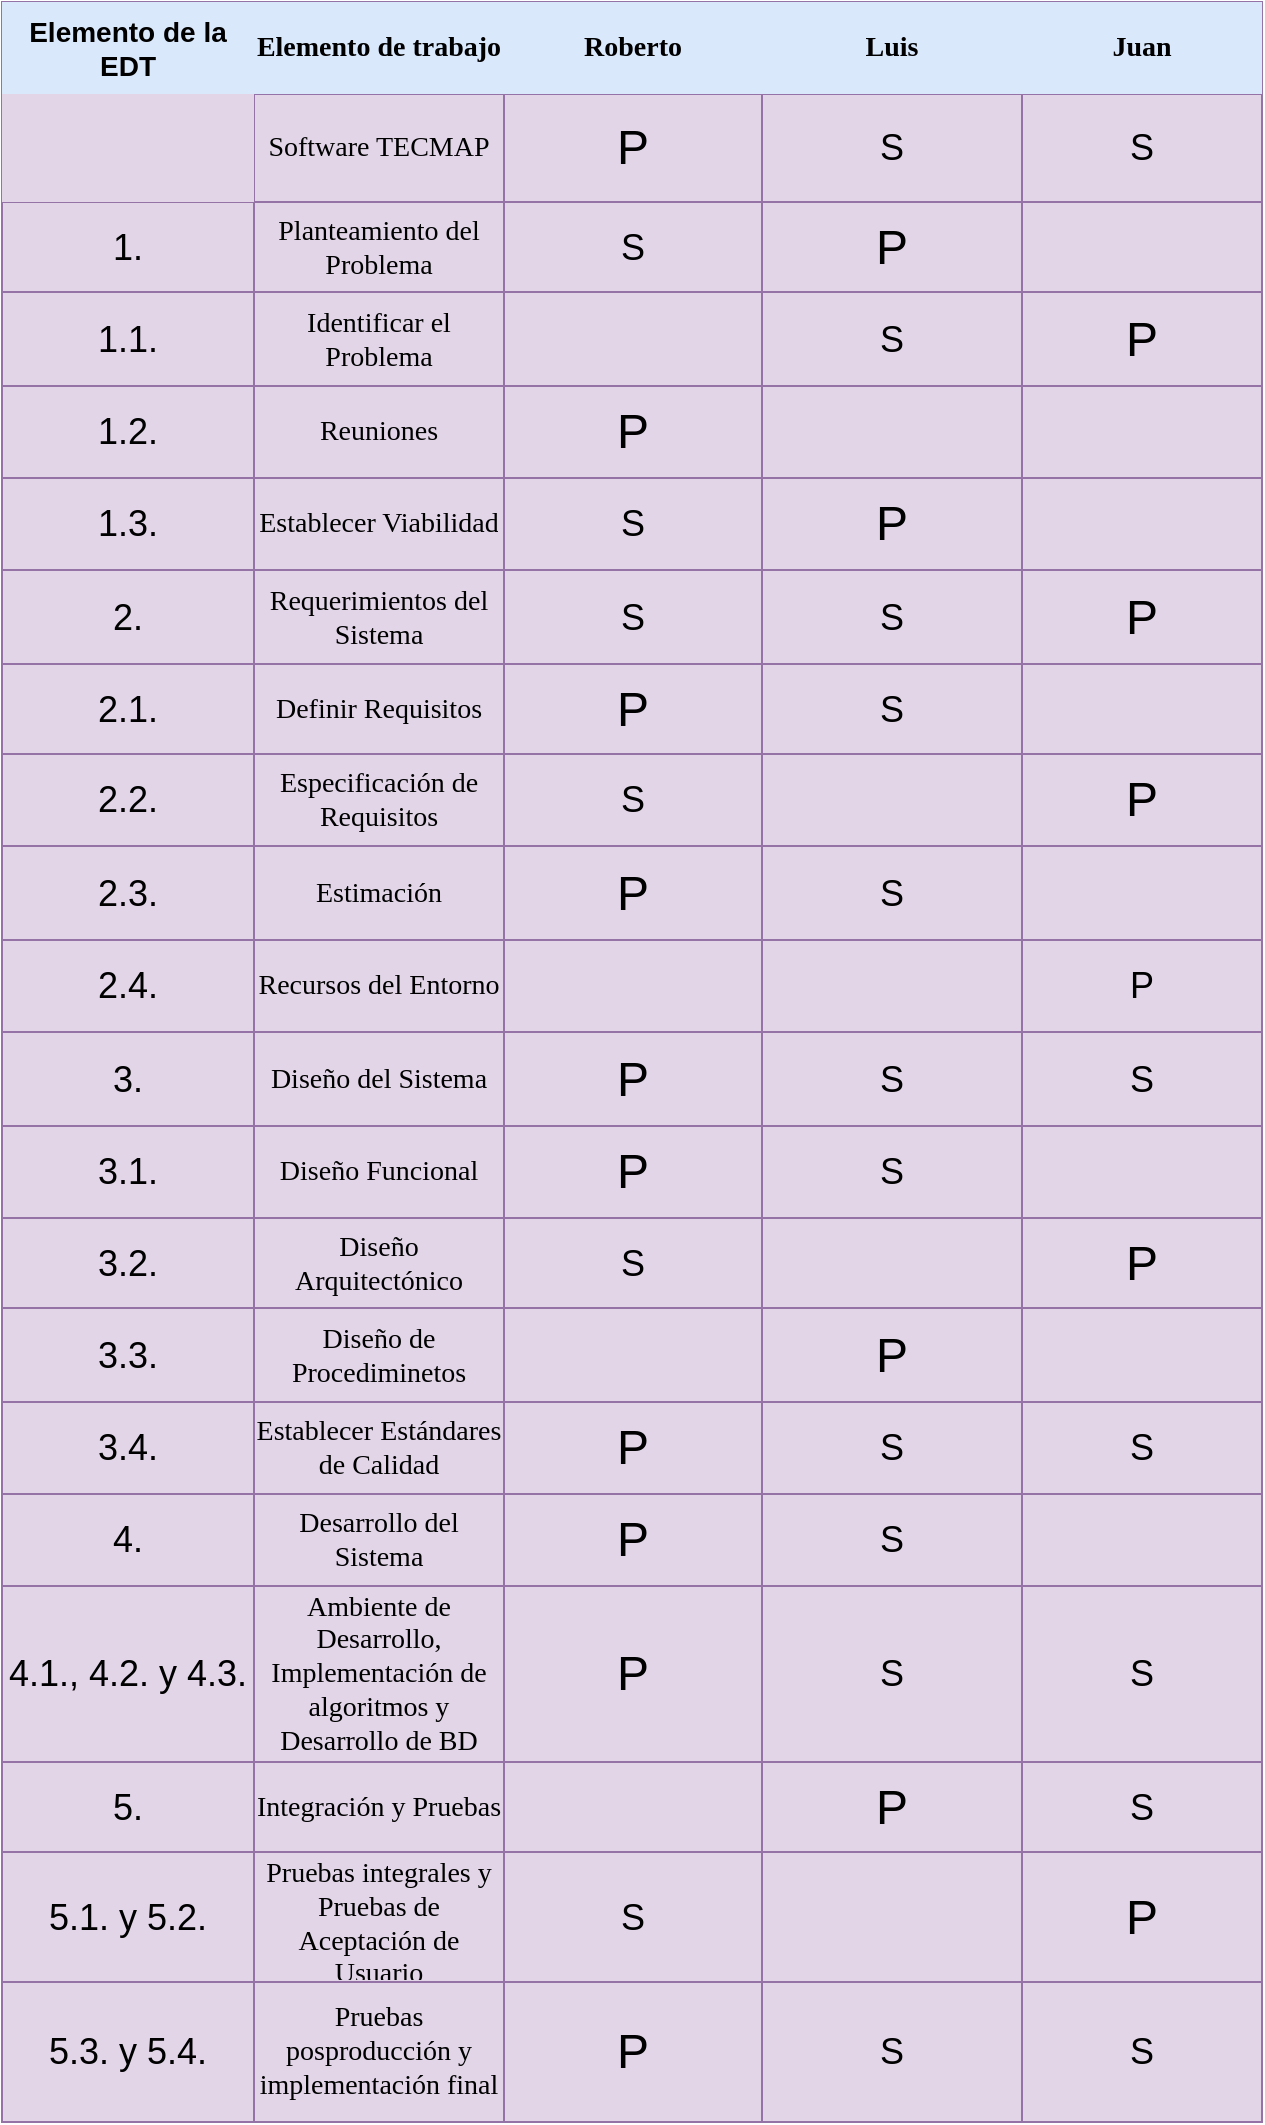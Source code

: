 <mxfile version="13.7.9" type="github"><diagram id="FPf_vrOkuZY8zWy6jaQQ" name="Page-1"><mxGraphModel dx="868" dy="1651" grid="1" gridSize="10" guides="1" tooltips="1" connect="1" arrows="1" fold="1" page="1" pageScale="1" pageWidth="827" pageHeight="1169" math="0" shadow="0"><root><mxCell id="0"/><mxCell id="1" parent="0"/><mxCell id="feISIzwk-f-0iVBDeOw_-237" value="" style="shape=table;html=1;whiteSpace=wrap;startSize=0;container=1;collapsible=0;childLayout=tableLayout;fillColor=#e1d5e7;strokeColor=#9673a6;" parent="1" vertex="1"><mxGeometry x="90" y="-320" width="630" height="1060" as="geometry"/></mxCell><mxCell id="feISIzwk-f-0iVBDeOw_-238" value="" style="shape=partialRectangle;html=1;whiteSpace=wrap;collapsible=0;dropTarget=0;pointerEvents=0;fillColor=none;top=0;left=0;bottom=0;right=0;points=[[0,0.5],[1,0.5]];portConstraint=eastwest;" parent="feISIzwk-f-0iVBDeOw_-237" vertex="1"><mxGeometry width="630" height="46" as="geometry"/></mxCell><mxCell id="feISIzwk-f-0iVBDeOw_-239" value="&lt;b&gt;&lt;font style=&quot;font-size: 14px&quot;&gt;Elemento de la EDT&lt;/font&gt;&lt;/b&gt;" style="shape=partialRectangle;html=1;whiteSpace=wrap;connectable=0;overflow=hidden;fillColor=#dae8fc;top=0;left=0;bottom=0;right=0;strokeColor=#6c8ebf;" parent="feISIzwk-f-0iVBDeOw_-238" vertex="1"><mxGeometry width="126" height="46" as="geometry"/></mxCell><mxCell id="feISIzwk-f-0iVBDeOw_-240" value="&lt;font face=&quot;Times New Roman&quot; style=&quot;font-size: 14px&quot;&gt;&lt;b&gt;Elemento de trabajo&lt;/b&gt;&lt;/font&gt;" style="shape=partialRectangle;html=1;whiteSpace=wrap;connectable=0;overflow=hidden;fillColor=#dae8fc;top=0;left=0;bottom=0;right=0;strokeColor=#6c8ebf;" parent="feISIzwk-f-0iVBDeOw_-238" vertex="1"><mxGeometry x="126" width="125" height="46" as="geometry"/></mxCell><mxCell id="feISIzwk-f-0iVBDeOw_-241" value="&lt;font face=&quot;Times New Roman&quot; style=&quot;font-size: 14px&quot;&gt;&lt;b&gt;Roberto&lt;/b&gt;&lt;/font&gt;" style="shape=partialRectangle;html=1;whiteSpace=wrap;connectable=0;overflow=hidden;fillColor=#dae8fc;top=0;left=0;bottom=0;right=0;strokeColor=#6c8ebf;" parent="feISIzwk-f-0iVBDeOw_-238" vertex="1"><mxGeometry x="251" width="129" height="46" as="geometry"/></mxCell><mxCell id="feISIzwk-f-0iVBDeOw_-242" value="&lt;font style=&quot;font-size: 14px&quot; face=&quot;Times New Roman&quot;&gt;&lt;b&gt;Luis&lt;/b&gt;&lt;/font&gt;" style="shape=partialRectangle;html=1;whiteSpace=wrap;connectable=0;overflow=hidden;fillColor=#dae8fc;top=0;left=0;bottom=0;right=0;strokeColor=#6c8ebf;" parent="feISIzwk-f-0iVBDeOw_-238" vertex="1"><mxGeometry x="380" width="130" height="46" as="geometry"/></mxCell><mxCell id="feISIzwk-f-0iVBDeOw_-243" value="&lt;font face=&quot;Times New Roman&quot; style=&quot;font-size: 14px&quot;&gt;&lt;b&gt;Juan&lt;/b&gt;&lt;/font&gt;" style="shape=partialRectangle;html=1;whiteSpace=wrap;connectable=0;overflow=hidden;fillColor=#dae8fc;top=0;left=0;bottom=0;right=0;strokeColor=#6c8ebf;" parent="feISIzwk-f-0iVBDeOw_-238" vertex="1"><mxGeometry x="510" width="120" height="46" as="geometry"/></mxCell><mxCell id="feISIzwk-f-0iVBDeOw_-244" value="" style="shape=partialRectangle;html=1;whiteSpace=wrap;collapsible=0;dropTarget=0;pointerEvents=0;fillColor=none;top=0;left=0;bottom=0;right=0;points=[[0,0.5],[1,0.5]];portConstraint=eastwest;" parent="feISIzwk-f-0iVBDeOw_-237" vertex="1"><mxGeometry y="46" width="630" height="54" as="geometry"/></mxCell><mxCell id="feISIzwk-f-0iVBDeOw_-245" value="" style="shape=partialRectangle;html=1;whiteSpace=wrap;connectable=0;overflow=hidden;top=0;left=0;bottom=0;right=0;fillColor=#e1d5e7;strokeColor=#9673a6;" parent="feISIzwk-f-0iVBDeOw_-244" vertex="1"><mxGeometry width="126" height="54" as="geometry"/></mxCell><mxCell id="feISIzwk-f-0iVBDeOw_-246" value="&lt;font style=&quot;font-size: 14px&quot; face=&quot;Times New Roman&quot;&gt;Software TECMAP&lt;/font&gt;" style="shape=partialRectangle;html=1;whiteSpace=wrap;connectable=0;overflow=hidden;fillColor=none;top=0;left=0;bottom=0;right=0;" parent="feISIzwk-f-0iVBDeOw_-244" vertex="1"><mxGeometry x="126" width="125" height="54" as="geometry"/></mxCell><mxCell id="feISIzwk-f-0iVBDeOw_-247" value="&lt;font style=&quot;font-size: 24px&quot;&gt;P&lt;/font&gt;" style="shape=partialRectangle;html=1;whiteSpace=wrap;connectable=0;overflow=hidden;fillColor=none;top=0;left=0;bottom=0;right=0;" parent="feISIzwk-f-0iVBDeOw_-244" vertex="1"><mxGeometry x="251" width="129" height="54" as="geometry"/></mxCell><mxCell id="feISIzwk-f-0iVBDeOw_-248" value="&lt;font style=&quot;font-size: 18px&quot;&gt;S&lt;/font&gt;" style="shape=partialRectangle;html=1;whiteSpace=wrap;connectable=0;overflow=hidden;fillColor=none;top=0;left=0;bottom=0;right=0;" parent="feISIzwk-f-0iVBDeOw_-244" vertex="1"><mxGeometry x="380" width="130" height="54" as="geometry"/></mxCell><mxCell id="feISIzwk-f-0iVBDeOw_-249" value="&lt;font style=&quot;font-size: 18px&quot;&gt;S&lt;/font&gt;" style="shape=partialRectangle;html=1;whiteSpace=wrap;connectable=0;overflow=hidden;fillColor=none;top=0;left=0;bottom=0;right=0;" parent="feISIzwk-f-0iVBDeOw_-244" vertex="1"><mxGeometry x="510" width="120" height="54" as="geometry"/></mxCell><mxCell id="feISIzwk-f-0iVBDeOw_-250" value="" style="shape=partialRectangle;html=1;whiteSpace=wrap;collapsible=0;dropTarget=0;pointerEvents=0;fillColor=none;top=0;left=0;bottom=0;right=0;points=[[0,0.5],[1,0.5]];portConstraint=eastwest;" parent="feISIzwk-f-0iVBDeOw_-237" vertex="1"><mxGeometry y="100" width="630" height="45" as="geometry"/></mxCell><mxCell id="feISIzwk-f-0iVBDeOw_-251" value="&lt;font style=&quot;font-size: 18px&quot;&gt;1.&lt;/font&gt;" style="shape=partialRectangle;html=1;whiteSpace=wrap;connectable=0;overflow=hidden;fillColor=none;top=0;left=0;bottom=0;right=0;" parent="feISIzwk-f-0iVBDeOw_-250" vertex="1"><mxGeometry width="126" height="45" as="geometry"/></mxCell><mxCell id="feISIzwk-f-0iVBDeOw_-252" value="&lt;font face=&quot;Times New Roman&quot; style=&quot;font-size: 14px&quot;&gt;Planteamiento del Problema&lt;/font&gt;" style="shape=partialRectangle;html=1;whiteSpace=wrap;connectable=0;overflow=hidden;fillColor=none;top=0;left=0;bottom=0;right=0;" parent="feISIzwk-f-0iVBDeOw_-250" vertex="1"><mxGeometry x="126" width="125" height="45" as="geometry"/></mxCell><mxCell id="feISIzwk-f-0iVBDeOw_-253" value="&lt;font style=&quot;font-size: 18px&quot;&gt;S&lt;/font&gt;" style="shape=partialRectangle;html=1;whiteSpace=wrap;connectable=0;overflow=hidden;fillColor=none;top=0;left=0;bottom=0;right=0;" parent="feISIzwk-f-0iVBDeOw_-250" vertex="1"><mxGeometry x="251" width="129" height="45" as="geometry"/></mxCell><mxCell id="feISIzwk-f-0iVBDeOw_-254" value="&lt;font style=&quot;font-size: 24px&quot;&gt;P&lt;/font&gt;" style="shape=partialRectangle;html=1;whiteSpace=wrap;connectable=0;overflow=hidden;fillColor=none;top=0;left=0;bottom=0;right=0;" parent="feISIzwk-f-0iVBDeOw_-250" vertex="1"><mxGeometry x="380" width="130" height="45" as="geometry"/></mxCell><mxCell id="feISIzwk-f-0iVBDeOw_-255" value="" style="shape=partialRectangle;html=1;whiteSpace=wrap;connectable=0;overflow=hidden;fillColor=none;top=0;left=0;bottom=0;right=0;" parent="feISIzwk-f-0iVBDeOw_-250" vertex="1"><mxGeometry x="510" width="120" height="45" as="geometry"/></mxCell><mxCell id="feISIzwk-f-0iVBDeOw_-256" value="" style="shape=partialRectangle;html=1;whiteSpace=wrap;collapsible=0;dropTarget=0;pointerEvents=0;fillColor=none;top=0;left=0;bottom=0;right=0;points=[[0,0.5],[1,0.5]];portConstraint=eastwest;" parent="feISIzwk-f-0iVBDeOw_-237" vertex="1"><mxGeometry y="145" width="630" height="47" as="geometry"/></mxCell><mxCell id="feISIzwk-f-0iVBDeOw_-257" value="&lt;font style=&quot;font-size: 18px&quot;&gt;1.1.&lt;/font&gt;" style="shape=partialRectangle;html=1;whiteSpace=wrap;connectable=0;overflow=hidden;fillColor=none;top=0;left=0;bottom=0;right=0;" parent="feISIzwk-f-0iVBDeOw_-256" vertex="1"><mxGeometry width="126" height="47" as="geometry"/></mxCell><mxCell id="feISIzwk-f-0iVBDeOw_-258" value="&lt;font style=&quot;font-size: 14px&quot; face=&quot;Times New Roman&quot;&gt;Identificar el Problema&lt;/font&gt;" style="shape=partialRectangle;html=1;whiteSpace=wrap;connectable=0;overflow=hidden;fillColor=none;top=0;left=0;bottom=0;right=0;" parent="feISIzwk-f-0iVBDeOw_-256" vertex="1"><mxGeometry x="126" width="125" height="47" as="geometry"/></mxCell><mxCell id="feISIzwk-f-0iVBDeOw_-259" value="" style="shape=partialRectangle;html=1;whiteSpace=wrap;connectable=0;overflow=hidden;fillColor=none;top=0;left=0;bottom=0;right=0;" parent="feISIzwk-f-0iVBDeOw_-256" vertex="1"><mxGeometry x="251" width="129" height="47" as="geometry"/></mxCell><mxCell id="feISIzwk-f-0iVBDeOw_-260" value="&lt;font style=&quot;font-size: 18px&quot;&gt;S&lt;/font&gt;" style="shape=partialRectangle;html=1;whiteSpace=wrap;connectable=0;overflow=hidden;fillColor=none;top=0;left=0;bottom=0;right=0;" parent="feISIzwk-f-0iVBDeOw_-256" vertex="1"><mxGeometry x="380" width="130" height="47" as="geometry"/></mxCell><mxCell id="feISIzwk-f-0iVBDeOw_-261" value="&lt;font style=&quot;font-size: 24px&quot;&gt;P&lt;/font&gt;" style="shape=partialRectangle;html=1;whiteSpace=wrap;connectable=0;overflow=hidden;fillColor=none;top=0;left=0;bottom=0;right=0;" parent="feISIzwk-f-0iVBDeOw_-256" vertex="1"><mxGeometry x="510" width="120" height="47" as="geometry"/></mxCell><mxCell id="feISIzwk-f-0iVBDeOw_-262" value="" style="shape=partialRectangle;html=1;whiteSpace=wrap;collapsible=0;dropTarget=0;pointerEvents=0;fillColor=none;top=0;left=0;bottom=0;right=0;points=[[0,0.5],[1,0.5]];portConstraint=eastwest;" parent="feISIzwk-f-0iVBDeOw_-237" vertex="1"><mxGeometry y="192" width="630" height="46" as="geometry"/></mxCell><mxCell id="feISIzwk-f-0iVBDeOw_-263" value="&lt;font style=&quot;font-size: 18px&quot;&gt;1.2.&lt;/font&gt;" style="shape=partialRectangle;html=1;whiteSpace=wrap;connectable=0;overflow=hidden;fillColor=none;top=0;left=0;bottom=0;right=0;" parent="feISIzwk-f-0iVBDeOw_-262" vertex="1"><mxGeometry width="126" height="46" as="geometry"/></mxCell><mxCell id="feISIzwk-f-0iVBDeOw_-264" value="&lt;font style=&quot;font-size: 14px&quot; face=&quot;Times New Roman&quot;&gt;Reuniones&lt;/font&gt;" style="shape=partialRectangle;html=1;whiteSpace=wrap;connectable=0;overflow=hidden;fillColor=none;top=0;left=0;bottom=0;right=0;" parent="feISIzwk-f-0iVBDeOw_-262" vertex="1"><mxGeometry x="126" width="125" height="46" as="geometry"/></mxCell><mxCell id="feISIzwk-f-0iVBDeOw_-265" value="&lt;font style=&quot;font-size: 24px&quot;&gt;P&lt;/font&gt;" style="shape=partialRectangle;html=1;whiteSpace=wrap;connectable=0;overflow=hidden;fillColor=none;top=0;left=0;bottom=0;right=0;" parent="feISIzwk-f-0iVBDeOw_-262" vertex="1"><mxGeometry x="251" width="129" height="46" as="geometry"/></mxCell><mxCell id="feISIzwk-f-0iVBDeOw_-266" value="" style="shape=partialRectangle;html=1;whiteSpace=wrap;connectable=0;overflow=hidden;fillColor=none;top=0;left=0;bottom=0;right=0;" parent="feISIzwk-f-0iVBDeOw_-262" vertex="1"><mxGeometry x="380" width="130" height="46" as="geometry"/></mxCell><mxCell id="feISIzwk-f-0iVBDeOw_-267" value="" style="shape=partialRectangle;html=1;whiteSpace=wrap;connectable=0;overflow=hidden;fillColor=none;top=0;left=0;bottom=0;right=0;" parent="feISIzwk-f-0iVBDeOw_-262" vertex="1"><mxGeometry x="510" width="120" height="46" as="geometry"/></mxCell><mxCell id="feISIzwk-f-0iVBDeOw_-358" value="" style="shape=partialRectangle;html=1;whiteSpace=wrap;collapsible=0;dropTarget=0;pointerEvents=0;fillColor=none;top=0;left=0;bottom=0;right=0;points=[[0,0.5],[1,0.5]];portConstraint=eastwest;" parent="feISIzwk-f-0iVBDeOw_-237" vertex="1"><mxGeometry y="238" width="630" height="46" as="geometry"/></mxCell><mxCell id="feISIzwk-f-0iVBDeOw_-359" value="&lt;font style=&quot;font-size: 18px&quot;&gt;1.3.&lt;/font&gt;" style="shape=partialRectangle;html=1;whiteSpace=wrap;connectable=0;overflow=hidden;fillColor=none;top=0;left=0;bottom=0;right=0;" parent="feISIzwk-f-0iVBDeOw_-358" vertex="1"><mxGeometry width="126" height="46" as="geometry"/></mxCell><mxCell id="feISIzwk-f-0iVBDeOw_-360" value="&lt;font style=&quot;font-size: 14px&quot; face=&quot;Times New Roman&quot;&gt;Establecer Viabilidad&lt;/font&gt;" style="shape=partialRectangle;html=1;whiteSpace=wrap;connectable=0;overflow=hidden;fillColor=none;top=0;left=0;bottom=0;right=0;" parent="feISIzwk-f-0iVBDeOw_-358" vertex="1"><mxGeometry x="126" width="125" height="46" as="geometry"/></mxCell><mxCell id="feISIzwk-f-0iVBDeOw_-361" value="&lt;font style=&quot;font-size: 18px&quot;&gt;S&lt;/font&gt;" style="shape=partialRectangle;html=1;whiteSpace=wrap;connectable=0;overflow=hidden;fillColor=none;top=0;left=0;bottom=0;right=0;" parent="feISIzwk-f-0iVBDeOw_-358" vertex="1"><mxGeometry x="251" width="129" height="46" as="geometry"/></mxCell><mxCell id="feISIzwk-f-0iVBDeOw_-362" value="&lt;font style=&quot;font-size: 24px&quot;&gt;P&lt;/font&gt;" style="shape=partialRectangle;html=1;whiteSpace=wrap;connectable=0;overflow=hidden;fillColor=none;top=0;left=0;bottom=0;right=0;" parent="feISIzwk-f-0iVBDeOw_-358" vertex="1"><mxGeometry x="380" width="130" height="46" as="geometry"/></mxCell><mxCell id="feISIzwk-f-0iVBDeOw_-363" value="" style="shape=partialRectangle;html=1;whiteSpace=wrap;connectable=0;overflow=hidden;fillColor=none;top=0;left=0;bottom=0;right=0;" parent="feISIzwk-f-0iVBDeOw_-358" vertex="1"><mxGeometry x="510" width="120" height="46" as="geometry"/></mxCell><mxCell id="feISIzwk-f-0iVBDeOw_-268" value="" style="shape=partialRectangle;html=1;whiteSpace=wrap;collapsible=0;dropTarget=0;pointerEvents=0;fillColor=none;top=0;left=0;bottom=0;right=0;points=[[0,0.5],[1,0.5]];portConstraint=eastwest;" parent="feISIzwk-f-0iVBDeOw_-237" vertex="1"><mxGeometry y="284" width="630" height="47" as="geometry"/></mxCell><mxCell id="feISIzwk-f-0iVBDeOw_-269" value="&lt;font style=&quot;font-size: 18px&quot;&gt;2.&lt;/font&gt;" style="shape=partialRectangle;html=1;whiteSpace=wrap;connectable=0;overflow=hidden;fillColor=none;top=0;left=0;bottom=0;right=0;" parent="feISIzwk-f-0iVBDeOw_-268" vertex="1"><mxGeometry width="126" height="47" as="geometry"/></mxCell><mxCell id="feISIzwk-f-0iVBDeOw_-270" value="&lt;font style=&quot;font-size: 14px&quot; face=&quot;Times New Roman&quot;&gt;Requerimientos del Sistema&lt;/font&gt;" style="shape=partialRectangle;html=1;whiteSpace=wrap;connectable=0;overflow=hidden;fillColor=none;top=0;left=0;bottom=0;right=0;" parent="feISIzwk-f-0iVBDeOw_-268" vertex="1"><mxGeometry x="126" width="125" height="47" as="geometry"/></mxCell><mxCell id="feISIzwk-f-0iVBDeOw_-271" value="&lt;font style=&quot;font-size: 18px&quot;&gt;S&lt;/font&gt;" style="shape=partialRectangle;html=1;whiteSpace=wrap;connectable=0;overflow=hidden;fillColor=none;top=0;left=0;bottom=0;right=0;" parent="feISIzwk-f-0iVBDeOw_-268" vertex="1"><mxGeometry x="251" width="129" height="47" as="geometry"/></mxCell><mxCell id="feISIzwk-f-0iVBDeOw_-272" value="&lt;font style=&quot;font-size: 18px&quot;&gt;S&lt;/font&gt;" style="shape=partialRectangle;html=1;whiteSpace=wrap;connectable=0;overflow=hidden;fillColor=none;top=0;left=0;bottom=0;right=0;" parent="feISIzwk-f-0iVBDeOw_-268" vertex="1"><mxGeometry x="380" width="130" height="47" as="geometry"/></mxCell><mxCell id="feISIzwk-f-0iVBDeOw_-273" value="&lt;font style=&quot;font-size: 24px&quot;&gt;P&lt;/font&gt;" style="shape=partialRectangle;html=1;whiteSpace=wrap;connectable=0;overflow=hidden;fillColor=none;top=0;left=0;bottom=0;right=0;" parent="feISIzwk-f-0iVBDeOw_-268" vertex="1"><mxGeometry x="510" width="120" height="47" as="geometry"/></mxCell><mxCell id="feISIzwk-f-0iVBDeOw_-274" value="" style="shape=partialRectangle;html=1;whiteSpace=wrap;collapsible=0;dropTarget=0;pointerEvents=0;fillColor=none;top=0;left=0;bottom=0;right=0;points=[[0,0.5],[1,0.5]];portConstraint=eastwest;" parent="feISIzwk-f-0iVBDeOw_-237" vertex="1"><mxGeometry y="331" width="630" height="45" as="geometry"/></mxCell><mxCell id="feISIzwk-f-0iVBDeOw_-275" value="&lt;font style=&quot;font-size: 18px&quot;&gt;2.1.&lt;/font&gt;" style="shape=partialRectangle;html=1;whiteSpace=wrap;connectable=0;overflow=hidden;fillColor=none;top=0;left=0;bottom=0;right=0;" parent="feISIzwk-f-0iVBDeOw_-274" vertex="1"><mxGeometry width="126" height="45" as="geometry"/></mxCell><mxCell id="feISIzwk-f-0iVBDeOw_-276" value="&lt;font style=&quot;font-size: 14px&quot; face=&quot;Times New Roman&quot;&gt;Definir Requisitos&lt;/font&gt;" style="shape=partialRectangle;html=1;whiteSpace=wrap;connectable=0;overflow=hidden;fillColor=none;top=0;left=0;bottom=0;right=0;" parent="feISIzwk-f-0iVBDeOw_-274" vertex="1"><mxGeometry x="126" width="125" height="45" as="geometry"/></mxCell><mxCell id="feISIzwk-f-0iVBDeOw_-277" value="&lt;font style=&quot;font-size: 24px&quot;&gt;P&lt;/font&gt;" style="shape=partialRectangle;html=1;whiteSpace=wrap;connectable=0;overflow=hidden;fillColor=none;top=0;left=0;bottom=0;right=0;" parent="feISIzwk-f-0iVBDeOw_-274" vertex="1"><mxGeometry x="251" width="129" height="45" as="geometry"/></mxCell><mxCell id="feISIzwk-f-0iVBDeOw_-278" value="&lt;font style=&quot;font-size: 18px&quot;&gt;S&lt;/font&gt;" style="shape=partialRectangle;html=1;whiteSpace=wrap;connectable=0;overflow=hidden;fillColor=none;top=0;left=0;bottom=0;right=0;" parent="feISIzwk-f-0iVBDeOw_-274" vertex="1"><mxGeometry x="380" width="130" height="45" as="geometry"/></mxCell><mxCell id="feISIzwk-f-0iVBDeOw_-279" value="" style="shape=partialRectangle;html=1;whiteSpace=wrap;connectable=0;overflow=hidden;fillColor=none;top=0;left=0;bottom=0;right=0;" parent="feISIzwk-f-0iVBDeOw_-274" vertex="1"><mxGeometry x="510" width="120" height="45" as="geometry"/></mxCell><mxCell id="feISIzwk-f-0iVBDeOw_-280" value="" style="shape=partialRectangle;html=1;whiteSpace=wrap;collapsible=0;dropTarget=0;pointerEvents=0;fillColor=none;top=0;left=0;bottom=0;right=0;points=[[0,0.5],[1,0.5]];portConstraint=eastwest;" parent="feISIzwk-f-0iVBDeOw_-237" vertex="1"><mxGeometry y="376" width="630" height="46" as="geometry"/></mxCell><mxCell id="feISIzwk-f-0iVBDeOw_-281" value="&lt;font style=&quot;font-size: 18px&quot;&gt;2.2.&lt;/font&gt;" style="shape=partialRectangle;html=1;whiteSpace=wrap;connectable=0;overflow=hidden;fillColor=none;top=0;left=0;bottom=0;right=0;" parent="feISIzwk-f-0iVBDeOw_-280" vertex="1"><mxGeometry width="126" height="46" as="geometry"/></mxCell><mxCell id="feISIzwk-f-0iVBDeOw_-282" value="&lt;font style=&quot;font-size: 14px&quot; face=&quot;Times New Roman&quot;&gt;Especificación de Requisitos&lt;/font&gt;" style="shape=partialRectangle;html=1;whiteSpace=wrap;connectable=0;overflow=hidden;fillColor=none;top=0;left=0;bottom=0;right=0;" parent="feISIzwk-f-0iVBDeOw_-280" vertex="1"><mxGeometry x="126" width="125" height="46" as="geometry"/></mxCell><mxCell id="feISIzwk-f-0iVBDeOw_-283" value="&lt;font style=&quot;font-size: 18px&quot;&gt;S&lt;/font&gt;" style="shape=partialRectangle;html=1;whiteSpace=wrap;connectable=0;overflow=hidden;fillColor=none;top=0;left=0;bottom=0;right=0;" parent="feISIzwk-f-0iVBDeOw_-280" vertex="1"><mxGeometry x="251" width="129" height="46" as="geometry"/></mxCell><mxCell id="feISIzwk-f-0iVBDeOw_-284" value="" style="shape=partialRectangle;html=1;whiteSpace=wrap;connectable=0;overflow=hidden;fillColor=none;top=0;left=0;bottom=0;right=0;" parent="feISIzwk-f-0iVBDeOw_-280" vertex="1"><mxGeometry x="380" width="130" height="46" as="geometry"/></mxCell><mxCell id="feISIzwk-f-0iVBDeOw_-285" value="&lt;font style=&quot;font-size: 24px&quot;&gt;P&lt;/font&gt;" style="shape=partialRectangle;html=1;whiteSpace=wrap;connectable=0;overflow=hidden;fillColor=none;top=0;left=0;bottom=0;right=0;" parent="feISIzwk-f-0iVBDeOw_-280" vertex="1"><mxGeometry x="510" width="120" height="46" as="geometry"/></mxCell><mxCell id="feISIzwk-f-0iVBDeOw_-286" value="" style="shape=partialRectangle;html=1;whiteSpace=wrap;collapsible=0;dropTarget=0;pointerEvents=0;fillColor=none;top=0;left=0;bottom=0;right=0;points=[[0,0.5],[1,0.5]];portConstraint=eastwest;" parent="feISIzwk-f-0iVBDeOw_-237" vertex="1"><mxGeometry y="422" width="630" height="47" as="geometry"/></mxCell><mxCell id="feISIzwk-f-0iVBDeOw_-287" value="&lt;font style=&quot;font-size: 18px&quot;&gt;2.3.&lt;/font&gt;" style="shape=partialRectangle;html=1;whiteSpace=wrap;connectable=0;overflow=hidden;fillColor=none;top=0;left=0;bottom=0;right=0;" parent="feISIzwk-f-0iVBDeOw_-286" vertex="1"><mxGeometry width="126" height="47" as="geometry"/></mxCell><mxCell id="feISIzwk-f-0iVBDeOw_-288" value="&lt;font style=&quot;font-size: 14px&quot; face=&quot;Times New Roman&quot;&gt;Estimación&lt;/font&gt;" style="shape=partialRectangle;html=1;whiteSpace=wrap;connectable=0;overflow=hidden;fillColor=none;top=0;left=0;bottom=0;right=0;" parent="feISIzwk-f-0iVBDeOw_-286" vertex="1"><mxGeometry x="126" width="125" height="47" as="geometry"/></mxCell><mxCell id="feISIzwk-f-0iVBDeOw_-289" value="&lt;font style=&quot;font-size: 24px&quot;&gt;P&lt;/font&gt;" style="shape=partialRectangle;html=1;whiteSpace=wrap;connectable=0;overflow=hidden;fillColor=none;top=0;left=0;bottom=0;right=0;" parent="feISIzwk-f-0iVBDeOw_-286" vertex="1"><mxGeometry x="251" width="129" height="47" as="geometry"/></mxCell><mxCell id="feISIzwk-f-0iVBDeOw_-290" value="&lt;font style=&quot;font-size: 18px&quot;&gt;S&lt;/font&gt;" style="shape=partialRectangle;html=1;whiteSpace=wrap;connectable=0;overflow=hidden;fillColor=none;top=0;left=0;bottom=0;right=0;" parent="feISIzwk-f-0iVBDeOw_-286" vertex="1"><mxGeometry x="380" width="130" height="47" as="geometry"/></mxCell><mxCell id="feISIzwk-f-0iVBDeOw_-291" value="" style="shape=partialRectangle;html=1;whiteSpace=wrap;connectable=0;overflow=hidden;fillColor=none;top=0;left=0;bottom=0;right=0;" parent="feISIzwk-f-0iVBDeOw_-286" vertex="1"><mxGeometry x="510" width="120" height="47" as="geometry"/></mxCell><mxCell id="feISIzwk-f-0iVBDeOw_-292" value="" style="shape=partialRectangle;html=1;whiteSpace=wrap;collapsible=0;dropTarget=0;pointerEvents=0;fillColor=none;top=0;left=0;bottom=0;right=0;points=[[0,0.5],[1,0.5]];portConstraint=eastwest;" parent="feISIzwk-f-0iVBDeOw_-237" vertex="1"><mxGeometry y="469" width="630" height="46" as="geometry"/></mxCell><mxCell id="feISIzwk-f-0iVBDeOw_-293" value="&lt;font style=&quot;font-size: 18px&quot;&gt;2.4.&lt;/font&gt;" style="shape=partialRectangle;html=1;whiteSpace=wrap;connectable=0;overflow=hidden;fillColor=none;top=0;left=0;bottom=0;right=0;" parent="feISIzwk-f-0iVBDeOw_-292" vertex="1"><mxGeometry width="126" height="46" as="geometry"/></mxCell><mxCell id="feISIzwk-f-0iVBDeOw_-294" value="&lt;font style=&quot;font-size: 14px&quot; face=&quot;Times New Roman&quot;&gt;Recursos del Entorno&lt;/font&gt;" style="shape=partialRectangle;html=1;whiteSpace=wrap;connectable=0;overflow=hidden;fillColor=none;top=0;left=0;bottom=0;right=0;" parent="feISIzwk-f-0iVBDeOw_-292" vertex="1"><mxGeometry x="126" width="125" height="46" as="geometry"/></mxCell><mxCell id="feISIzwk-f-0iVBDeOw_-295" value="" style="shape=partialRectangle;html=1;whiteSpace=wrap;connectable=0;overflow=hidden;fillColor=none;top=0;left=0;bottom=0;right=0;" parent="feISIzwk-f-0iVBDeOw_-292" vertex="1"><mxGeometry x="251" width="129" height="46" as="geometry"/></mxCell><mxCell id="feISIzwk-f-0iVBDeOw_-296" value="" style="shape=partialRectangle;html=1;whiteSpace=wrap;connectable=0;overflow=hidden;fillColor=none;top=0;left=0;bottom=0;right=0;" parent="feISIzwk-f-0iVBDeOw_-292" vertex="1"><mxGeometry x="380" width="130" height="46" as="geometry"/></mxCell><mxCell id="feISIzwk-f-0iVBDeOw_-297" value="&lt;font style=&quot;font-size: 18px&quot;&gt;P&lt;/font&gt;" style="shape=partialRectangle;html=1;whiteSpace=wrap;connectable=0;overflow=hidden;fillColor=none;top=0;left=0;bottom=0;right=0;" parent="feISIzwk-f-0iVBDeOw_-292" vertex="1"><mxGeometry x="510" width="120" height="46" as="geometry"/></mxCell><mxCell id="feISIzwk-f-0iVBDeOw_-298" value="" style="shape=partialRectangle;html=1;whiteSpace=wrap;collapsible=0;dropTarget=0;pointerEvents=0;fillColor=none;top=0;left=0;bottom=0;right=0;points=[[0,0.5],[1,0.5]];portConstraint=eastwest;" parent="feISIzwk-f-0iVBDeOw_-237" vertex="1"><mxGeometry y="515" width="630" height="47" as="geometry"/></mxCell><mxCell id="feISIzwk-f-0iVBDeOw_-299" value="&lt;font style=&quot;font-size: 18px&quot;&gt;3.&lt;/font&gt;" style="shape=partialRectangle;html=1;whiteSpace=wrap;connectable=0;overflow=hidden;fillColor=none;top=0;left=0;bottom=0;right=0;" parent="feISIzwk-f-0iVBDeOw_-298" vertex="1"><mxGeometry width="126" height="47" as="geometry"/></mxCell><mxCell id="feISIzwk-f-0iVBDeOw_-300" value="&lt;font face=&quot;Times New Roman&quot; style=&quot;font-size: 14px&quot;&gt;Diseño del Sistema&lt;/font&gt;" style="shape=partialRectangle;html=1;whiteSpace=wrap;connectable=0;overflow=hidden;fillColor=none;top=0;left=0;bottom=0;right=0;" parent="feISIzwk-f-0iVBDeOw_-298" vertex="1"><mxGeometry x="126" width="125" height="47" as="geometry"/></mxCell><mxCell id="feISIzwk-f-0iVBDeOw_-301" value="&lt;font style=&quot;font-size: 24px&quot;&gt;P&lt;/font&gt;" style="shape=partialRectangle;html=1;whiteSpace=wrap;connectable=0;overflow=hidden;fillColor=none;top=0;left=0;bottom=0;right=0;" parent="feISIzwk-f-0iVBDeOw_-298" vertex="1"><mxGeometry x="251" width="129" height="47" as="geometry"/></mxCell><mxCell id="feISIzwk-f-0iVBDeOw_-302" value="&lt;font style=&quot;font-size: 18px&quot;&gt;S&lt;/font&gt;" style="shape=partialRectangle;html=1;whiteSpace=wrap;connectable=0;overflow=hidden;fillColor=none;top=0;left=0;bottom=0;right=0;" parent="feISIzwk-f-0iVBDeOw_-298" vertex="1"><mxGeometry x="380" width="130" height="47" as="geometry"/></mxCell><mxCell id="feISIzwk-f-0iVBDeOw_-303" value="&lt;font style=&quot;font-size: 18px&quot;&gt;S&lt;/font&gt;" style="shape=partialRectangle;html=1;whiteSpace=wrap;connectable=0;overflow=hidden;fillColor=none;top=0;left=0;bottom=0;right=0;" parent="feISIzwk-f-0iVBDeOw_-298" vertex="1"><mxGeometry x="510" width="120" height="47" as="geometry"/></mxCell><mxCell id="feISIzwk-f-0iVBDeOw_-304" value="" style="shape=partialRectangle;html=1;whiteSpace=wrap;collapsible=0;dropTarget=0;pointerEvents=0;fillColor=none;top=0;left=0;bottom=0;right=0;points=[[0,0.5],[1,0.5]];portConstraint=eastwest;" parent="feISIzwk-f-0iVBDeOw_-237" vertex="1"><mxGeometry y="562" width="630" height="46" as="geometry"/></mxCell><mxCell id="feISIzwk-f-0iVBDeOw_-305" value="&lt;font style=&quot;font-size: 18px&quot;&gt;3.1.&lt;/font&gt;" style="shape=partialRectangle;html=1;whiteSpace=wrap;connectable=0;overflow=hidden;fillColor=none;top=0;left=0;bottom=0;right=0;" parent="feISIzwk-f-0iVBDeOw_-304" vertex="1"><mxGeometry width="126" height="46" as="geometry"/></mxCell><mxCell id="feISIzwk-f-0iVBDeOw_-306" value="&lt;font style=&quot;font-size: 14px&quot; face=&quot;Times New Roman&quot;&gt;Diseño Funcional&lt;/font&gt;" style="shape=partialRectangle;html=1;whiteSpace=wrap;connectable=0;overflow=hidden;fillColor=none;top=0;left=0;bottom=0;right=0;" parent="feISIzwk-f-0iVBDeOw_-304" vertex="1"><mxGeometry x="126" width="125" height="46" as="geometry"/></mxCell><mxCell id="feISIzwk-f-0iVBDeOw_-307" value="&lt;font style=&quot;font-size: 24px&quot;&gt;P&lt;/font&gt;" style="shape=partialRectangle;html=1;whiteSpace=wrap;connectable=0;overflow=hidden;fillColor=none;top=0;left=0;bottom=0;right=0;" parent="feISIzwk-f-0iVBDeOw_-304" vertex="1"><mxGeometry x="251" width="129" height="46" as="geometry"/></mxCell><mxCell id="feISIzwk-f-0iVBDeOw_-308" value="&lt;font style=&quot;font-size: 18px&quot;&gt;S&lt;/font&gt;" style="shape=partialRectangle;html=1;whiteSpace=wrap;connectable=0;overflow=hidden;fillColor=none;top=0;left=0;bottom=0;right=0;" parent="feISIzwk-f-0iVBDeOw_-304" vertex="1"><mxGeometry x="380" width="130" height="46" as="geometry"/></mxCell><mxCell id="feISIzwk-f-0iVBDeOw_-309" value="" style="shape=partialRectangle;html=1;whiteSpace=wrap;connectable=0;overflow=hidden;fillColor=none;top=0;left=0;bottom=0;right=0;" parent="feISIzwk-f-0iVBDeOw_-304" vertex="1"><mxGeometry x="510" width="120" height="46" as="geometry"/></mxCell><mxCell id="feISIzwk-f-0iVBDeOw_-310" value="" style="shape=partialRectangle;html=1;whiteSpace=wrap;collapsible=0;dropTarget=0;pointerEvents=0;fillColor=none;top=0;left=0;bottom=0;right=0;points=[[0,0.5],[1,0.5]];portConstraint=eastwest;" parent="feISIzwk-f-0iVBDeOw_-237" vertex="1"><mxGeometry y="608" width="630" height="45" as="geometry"/></mxCell><mxCell id="feISIzwk-f-0iVBDeOw_-311" value="&lt;font style=&quot;font-size: 18px&quot;&gt;3.2.&lt;/font&gt;" style="shape=partialRectangle;html=1;whiteSpace=wrap;connectable=0;overflow=hidden;fillColor=none;top=0;left=0;bottom=0;right=0;" parent="feISIzwk-f-0iVBDeOw_-310" vertex="1"><mxGeometry width="126" height="45" as="geometry"/></mxCell><mxCell id="feISIzwk-f-0iVBDeOw_-312" value="&lt;font style=&quot;font-size: 14px&quot; face=&quot;Times New Roman&quot;&gt;Diseño Arquitectónico&lt;/font&gt;" style="shape=partialRectangle;html=1;whiteSpace=wrap;connectable=0;overflow=hidden;fillColor=none;top=0;left=0;bottom=0;right=0;" parent="feISIzwk-f-0iVBDeOw_-310" vertex="1"><mxGeometry x="126" width="125" height="45" as="geometry"/></mxCell><mxCell id="feISIzwk-f-0iVBDeOw_-313" value="&lt;font style=&quot;font-size: 18px&quot;&gt;S&lt;/font&gt;" style="shape=partialRectangle;html=1;whiteSpace=wrap;connectable=0;overflow=hidden;fillColor=none;top=0;left=0;bottom=0;right=0;" parent="feISIzwk-f-0iVBDeOw_-310" vertex="1"><mxGeometry x="251" width="129" height="45" as="geometry"/></mxCell><mxCell id="feISIzwk-f-0iVBDeOw_-314" value="" style="shape=partialRectangle;html=1;whiteSpace=wrap;connectable=0;overflow=hidden;fillColor=none;top=0;left=0;bottom=0;right=0;" parent="feISIzwk-f-0iVBDeOw_-310" vertex="1"><mxGeometry x="380" width="130" height="45" as="geometry"/></mxCell><mxCell id="feISIzwk-f-0iVBDeOw_-315" value="&lt;font style=&quot;font-size: 24px&quot;&gt;P&lt;/font&gt;" style="shape=partialRectangle;html=1;whiteSpace=wrap;connectable=0;overflow=hidden;fillColor=none;top=0;left=0;bottom=0;right=0;" parent="feISIzwk-f-0iVBDeOw_-310" vertex="1"><mxGeometry x="510" width="120" height="45" as="geometry"/></mxCell><mxCell id="feISIzwk-f-0iVBDeOw_-316" value="" style="shape=partialRectangle;html=1;whiteSpace=wrap;collapsible=0;dropTarget=0;pointerEvents=0;fillColor=none;top=0;left=0;bottom=0;right=0;points=[[0,0.5],[1,0.5]];portConstraint=eastwest;" parent="feISIzwk-f-0iVBDeOw_-237" vertex="1"><mxGeometry y="653" width="630" height="47" as="geometry"/></mxCell><mxCell id="feISIzwk-f-0iVBDeOw_-317" value="&lt;font style=&quot;font-size: 18px&quot;&gt;3.3.&lt;/font&gt;" style="shape=partialRectangle;html=1;whiteSpace=wrap;connectable=0;overflow=hidden;fillColor=none;top=0;left=0;bottom=0;right=0;" parent="feISIzwk-f-0iVBDeOw_-316" vertex="1"><mxGeometry width="126" height="47" as="geometry"/></mxCell><mxCell id="feISIzwk-f-0iVBDeOw_-318" value="&lt;font face=&quot;Times New Roman&quot; style=&quot;font-size: 14px&quot;&gt;Diseño de Procediminetos&lt;/font&gt;" style="shape=partialRectangle;html=1;whiteSpace=wrap;connectable=0;overflow=hidden;fillColor=none;top=0;left=0;bottom=0;right=0;" parent="feISIzwk-f-0iVBDeOw_-316" vertex="1"><mxGeometry x="126" width="125" height="47" as="geometry"/></mxCell><mxCell id="feISIzwk-f-0iVBDeOw_-319" value="" style="shape=partialRectangle;html=1;whiteSpace=wrap;connectable=0;overflow=hidden;fillColor=none;top=0;left=0;bottom=0;right=0;" parent="feISIzwk-f-0iVBDeOw_-316" vertex="1"><mxGeometry x="251" width="129" height="47" as="geometry"/></mxCell><mxCell id="feISIzwk-f-0iVBDeOw_-320" value="&lt;font style=&quot;font-size: 24px&quot;&gt;P&lt;/font&gt;" style="shape=partialRectangle;html=1;whiteSpace=wrap;connectable=0;overflow=hidden;fillColor=none;top=0;left=0;bottom=0;right=0;" parent="feISIzwk-f-0iVBDeOw_-316" vertex="1"><mxGeometry x="380" width="130" height="47" as="geometry"/></mxCell><mxCell id="feISIzwk-f-0iVBDeOw_-321" value="" style="shape=partialRectangle;html=1;whiteSpace=wrap;connectable=0;overflow=hidden;fillColor=none;top=0;left=0;bottom=0;right=0;" parent="feISIzwk-f-0iVBDeOw_-316" vertex="1"><mxGeometry x="510" width="120" height="47" as="geometry"/></mxCell><mxCell id="feISIzwk-f-0iVBDeOw_-322" value="" style="shape=partialRectangle;html=1;whiteSpace=wrap;collapsible=0;dropTarget=0;pointerEvents=0;fillColor=none;top=0;left=0;bottom=0;right=0;points=[[0,0.5],[1,0.5]];portConstraint=eastwest;" parent="feISIzwk-f-0iVBDeOw_-237" vertex="1"><mxGeometry y="700" width="630" height="46" as="geometry"/></mxCell><mxCell id="feISIzwk-f-0iVBDeOw_-323" value="&lt;font style=&quot;font-size: 18px&quot;&gt;3.4.&lt;/font&gt;" style="shape=partialRectangle;html=1;whiteSpace=wrap;connectable=0;overflow=hidden;fillColor=none;top=0;left=0;bottom=0;right=0;" parent="feISIzwk-f-0iVBDeOw_-322" vertex="1"><mxGeometry width="126" height="46" as="geometry"/></mxCell><mxCell id="feISIzwk-f-0iVBDeOw_-324" value="&lt;font face=&quot;Times New Roman&quot; style=&quot;font-size: 14px&quot;&gt;Establecer Estándares de Calidad&lt;/font&gt;" style="shape=partialRectangle;html=1;whiteSpace=wrap;connectable=0;overflow=hidden;fillColor=none;top=0;left=0;bottom=0;right=0;" parent="feISIzwk-f-0iVBDeOw_-322" vertex="1"><mxGeometry x="126" width="125" height="46" as="geometry"/></mxCell><mxCell id="feISIzwk-f-0iVBDeOw_-325" value="&lt;font style=&quot;font-size: 24px&quot;&gt;P&lt;/font&gt;" style="shape=partialRectangle;html=1;whiteSpace=wrap;connectable=0;overflow=hidden;fillColor=none;top=0;left=0;bottom=0;right=0;" parent="feISIzwk-f-0iVBDeOw_-322" vertex="1"><mxGeometry x="251" width="129" height="46" as="geometry"/></mxCell><mxCell id="feISIzwk-f-0iVBDeOw_-326" value="&lt;font style=&quot;font-size: 18px&quot;&gt;S&lt;/font&gt;" style="shape=partialRectangle;html=1;whiteSpace=wrap;connectable=0;overflow=hidden;fillColor=none;top=0;left=0;bottom=0;right=0;" parent="feISIzwk-f-0iVBDeOw_-322" vertex="1"><mxGeometry x="380" width="130" height="46" as="geometry"/></mxCell><mxCell id="feISIzwk-f-0iVBDeOw_-327" value="&lt;font style=&quot;font-size: 18px&quot;&gt;S&lt;/font&gt;" style="shape=partialRectangle;html=1;whiteSpace=wrap;connectable=0;overflow=hidden;fillColor=none;top=0;left=0;bottom=0;right=0;" parent="feISIzwk-f-0iVBDeOw_-322" vertex="1"><mxGeometry x="510" width="120" height="46" as="geometry"/></mxCell><mxCell id="feISIzwk-f-0iVBDeOw_-328" value="" style="shape=partialRectangle;html=1;whiteSpace=wrap;collapsible=0;dropTarget=0;pointerEvents=0;fillColor=none;top=0;left=0;bottom=0;right=0;points=[[0,0.5],[1,0.5]];portConstraint=eastwest;" parent="feISIzwk-f-0iVBDeOw_-237" vertex="1"><mxGeometry y="746" width="630" height="46" as="geometry"/></mxCell><mxCell id="feISIzwk-f-0iVBDeOw_-329" value="&lt;font style=&quot;font-size: 18px&quot;&gt;4.&lt;/font&gt;" style="shape=partialRectangle;html=1;whiteSpace=wrap;connectable=0;overflow=hidden;fillColor=none;top=0;left=0;bottom=0;right=0;" parent="feISIzwk-f-0iVBDeOw_-328" vertex="1"><mxGeometry width="126" height="46" as="geometry"/></mxCell><mxCell id="feISIzwk-f-0iVBDeOw_-330" value="&lt;font style=&quot;font-size: 14px&quot; face=&quot;Times New Roman&quot;&gt;Desarrollo del Sistema&lt;/font&gt;" style="shape=partialRectangle;html=1;whiteSpace=wrap;connectable=0;overflow=hidden;fillColor=none;top=0;left=0;bottom=0;right=0;" parent="feISIzwk-f-0iVBDeOw_-328" vertex="1"><mxGeometry x="126" width="125" height="46" as="geometry"/></mxCell><mxCell id="feISIzwk-f-0iVBDeOw_-331" value="&lt;font style=&quot;font-size: 24px&quot;&gt;P&lt;/font&gt;" style="shape=partialRectangle;html=1;whiteSpace=wrap;connectable=0;overflow=hidden;fillColor=none;top=0;left=0;bottom=0;right=0;" parent="feISIzwk-f-0iVBDeOw_-328" vertex="1"><mxGeometry x="251" width="129" height="46" as="geometry"/></mxCell><mxCell id="feISIzwk-f-0iVBDeOw_-332" value="&lt;font style=&quot;font-size: 18px&quot;&gt;S&lt;/font&gt;" style="shape=partialRectangle;html=1;whiteSpace=wrap;connectable=0;overflow=hidden;fillColor=none;top=0;left=0;bottom=0;right=0;" parent="feISIzwk-f-0iVBDeOw_-328" vertex="1"><mxGeometry x="380" width="130" height="46" as="geometry"/></mxCell><mxCell id="feISIzwk-f-0iVBDeOw_-333" value="" style="shape=partialRectangle;html=1;whiteSpace=wrap;connectable=0;overflow=hidden;fillColor=none;top=0;left=0;bottom=0;right=0;" parent="feISIzwk-f-0iVBDeOw_-328" vertex="1"><mxGeometry x="510" width="120" height="46" as="geometry"/></mxCell><mxCell id="feISIzwk-f-0iVBDeOw_-334" value="" style="shape=partialRectangle;html=1;whiteSpace=wrap;collapsible=0;dropTarget=0;pointerEvents=0;fillColor=none;top=0;left=0;bottom=0;right=0;points=[[0,0.5],[1,0.5]];portConstraint=eastwest;" parent="feISIzwk-f-0iVBDeOw_-237" vertex="1"><mxGeometry y="792" width="630" height="88" as="geometry"/></mxCell><mxCell id="feISIzwk-f-0iVBDeOw_-335" value="&lt;font style=&quot;font-size: 18px&quot;&gt;4.1., 4.2. y 4.3.&lt;/font&gt;" style="shape=partialRectangle;html=1;whiteSpace=wrap;connectable=0;overflow=hidden;fillColor=none;top=0;left=0;bottom=0;right=0;" parent="feISIzwk-f-0iVBDeOw_-334" vertex="1"><mxGeometry width="126" height="88" as="geometry"/></mxCell><mxCell id="feISIzwk-f-0iVBDeOw_-336" value="&lt;font style=&quot;font-size: 14px&quot; face=&quot;Times New Roman&quot;&gt;Ambiente de Desarrollo, Implementación de algoritmos y Desarrollo de BD&lt;/font&gt;" style="shape=partialRectangle;html=1;whiteSpace=wrap;connectable=0;overflow=hidden;fillColor=none;top=0;left=0;bottom=0;right=0;" parent="feISIzwk-f-0iVBDeOw_-334" vertex="1"><mxGeometry x="126" width="125" height="88" as="geometry"/></mxCell><mxCell id="feISIzwk-f-0iVBDeOw_-337" value="&lt;font style=&quot;font-size: 24px&quot;&gt;P&lt;/font&gt;" style="shape=partialRectangle;html=1;whiteSpace=wrap;connectable=0;overflow=hidden;fillColor=none;top=0;left=0;bottom=0;right=0;" parent="feISIzwk-f-0iVBDeOw_-334" vertex="1"><mxGeometry x="251" width="129" height="88" as="geometry"/></mxCell><mxCell id="feISIzwk-f-0iVBDeOw_-338" value="&lt;font style=&quot;font-size: 18px&quot;&gt;S&lt;/font&gt;" style="shape=partialRectangle;html=1;whiteSpace=wrap;connectable=0;overflow=hidden;fillColor=none;top=0;left=0;bottom=0;right=0;" parent="feISIzwk-f-0iVBDeOw_-334" vertex="1"><mxGeometry x="380" width="130" height="88" as="geometry"/></mxCell><mxCell id="feISIzwk-f-0iVBDeOw_-339" value="&lt;font style=&quot;font-size: 18px&quot;&gt;S&lt;/font&gt;" style="shape=partialRectangle;html=1;whiteSpace=wrap;connectable=0;overflow=hidden;fillColor=none;top=0;left=0;bottom=0;right=0;" parent="feISIzwk-f-0iVBDeOw_-334" vertex="1"><mxGeometry x="510" width="120" height="88" as="geometry"/></mxCell><mxCell id="feISIzwk-f-0iVBDeOw_-340" value="" style="shape=partialRectangle;html=1;whiteSpace=wrap;collapsible=0;dropTarget=0;pointerEvents=0;fillColor=none;top=0;left=0;bottom=0;right=0;points=[[0,0.5],[1,0.5]];portConstraint=eastwest;" parent="feISIzwk-f-0iVBDeOw_-237" vertex="1"><mxGeometry y="880" width="630" height="45" as="geometry"/></mxCell><mxCell id="feISIzwk-f-0iVBDeOw_-341" value="&lt;font style=&quot;font-size: 18px&quot;&gt;5.&lt;/font&gt;" style="shape=partialRectangle;html=1;whiteSpace=wrap;connectable=0;overflow=hidden;fillColor=none;top=0;left=0;bottom=0;right=0;" parent="feISIzwk-f-0iVBDeOw_-340" vertex="1"><mxGeometry width="126" height="45" as="geometry"/></mxCell><mxCell id="feISIzwk-f-0iVBDeOw_-342" value="&lt;font style=&quot;font-size: 14px&quot; face=&quot;Times New Roman&quot;&gt;Integración y Pruebas&lt;/font&gt;" style="shape=partialRectangle;html=1;whiteSpace=wrap;connectable=0;overflow=hidden;fillColor=none;top=0;left=0;bottom=0;right=0;" parent="feISIzwk-f-0iVBDeOw_-340" vertex="1"><mxGeometry x="126" width="125" height="45" as="geometry"/></mxCell><mxCell id="feISIzwk-f-0iVBDeOw_-343" value="" style="shape=partialRectangle;html=1;whiteSpace=wrap;connectable=0;overflow=hidden;fillColor=none;top=0;left=0;bottom=0;right=0;" parent="feISIzwk-f-0iVBDeOw_-340" vertex="1"><mxGeometry x="251" width="129" height="45" as="geometry"/></mxCell><mxCell id="feISIzwk-f-0iVBDeOw_-344" value="&lt;font style=&quot;font-size: 24px&quot;&gt;P&lt;/font&gt;" style="shape=partialRectangle;html=1;whiteSpace=wrap;connectable=0;overflow=hidden;fillColor=none;top=0;left=0;bottom=0;right=0;" parent="feISIzwk-f-0iVBDeOw_-340" vertex="1"><mxGeometry x="380" width="130" height="45" as="geometry"/></mxCell><mxCell id="feISIzwk-f-0iVBDeOw_-345" value="&lt;font style=&quot;font-size: 18px&quot;&gt;S&lt;/font&gt;" style="shape=partialRectangle;html=1;whiteSpace=wrap;connectable=0;overflow=hidden;fillColor=none;top=0;left=0;bottom=0;right=0;" parent="feISIzwk-f-0iVBDeOw_-340" vertex="1"><mxGeometry x="510" width="120" height="45" as="geometry"/></mxCell><mxCell id="feISIzwk-f-0iVBDeOw_-346" value="" style="shape=partialRectangle;html=1;whiteSpace=wrap;collapsible=0;dropTarget=0;pointerEvents=0;fillColor=none;top=0;left=0;bottom=0;right=0;points=[[0,0.5],[1,0.5]];portConstraint=eastwest;" parent="feISIzwk-f-0iVBDeOw_-237" vertex="1"><mxGeometry y="925" width="630" height="65" as="geometry"/></mxCell><mxCell id="feISIzwk-f-0iVBDeOw_-347" value="&lt;font style=&quot;font-size: 18px&quot;&gt;5.1. y 5.2.&lt;/font&gt;" style="shape=partialRectangle;html=1;whiteSpace=wrap;connectable=0;overflow=hidden;fillColor=none;top=0;left=0;bottom=0;right=0;" parent="feISIzwk-f-0iVBDeOw_-346" vertex="1"><mxGeometry width="126" height="65" as="geometry"/></mxCell><mxCell id="feISIzwk-f-0iVBDeOw_-348" value="&lt;font style=&quot;font-size: 14px&quot; face=&quot;Times New Roman&quot;&gt;Pruebas integrales y Pruebas de Aceptación de Usuario&lt;/font&gt;" style="shape=partialRectangle;html=1;whiteSpace=wrap;connectable=0;overflow=hidden;fillColor=none;top=0;left=0;bottom=0;right=0;" parent="feISIzwk-f-0iVBDeOw_-346" vertex="1"><mxGeometry x="126" width="125" height="65" as="geometry"/></mxCell><mxCell id="feISIzwk-f-0iVBDeOw_-349" value="&lt;font style=&quot;font-size: 18px&quot;&gt;S&lt;/font&gt;" style="shape=partialRectangle;html=1;whiteSpace=wrap;connectable=0;overflow=hidden;fillColor=none;top=0;left=0;bottom=0;right=0;" parent="feISIzwk-f-0iVBDeOw_-346" vertex="1"><mxGeometry x="251" width="129" height="65" as="geometry"/></mxCell><mxCell id="feISIzwk-f-0iVBDeOw_-350" value="" style="shape=partialRectangle;html=1;whiteSpace=wrap;connectable=0;overflow=hidden;fillColor=none;top=0;left=0;bottom=0;right=0;" parent="feISIzwk-f-0iVBDeOw_-346" vertex="1"><mxGeometry x="380" width="130" height="65" as="geometry"/></mxCell><mxCell id="feISIzwk-f-0iVBDeOw_-351" value="&lt;font style=&quot;font-size: 24px&quot;&gt;P&lt;/font&gt;" style="shape=partialRectangle;html=1;whiteSpace=wrap;connectable=0;overflow=hidden;fillColor=none;top=0;left=0;bottom=0;right=0;" parent="feISIzwk-f-0iVBDeOw_-346" vertex="1"><mxGeometry x="510" width="120" height="65" as="geometry"/></mxCell><mxCell id="feISIzwk-f-0iVBDeOw_-352" value="" style="shape=partialRectangle;html=1;whiteSpace=wrap;collapsible=0;dropTarget=0;pointerEvents=0;fillColor=none;top=0;left=0;bottom=0;right=0;points=[[0,0.5],[1,0.5]];portConstraint=eastwest;" parent="feISIzwk-f-0iVBDeOw_-237" vertex="1"><mxGeometry y="990" width="630" height="70" as="geometry"/></mxCell><mxCell id="feISIzwk-f-0iVBDeOw_-353" value="&lt;font style=&quot;font-size: 18px&quot;&gt;5.3. y 5.4.&lt;/font&gt;" style="shape=partialRectangle;html=1;whiteSpace=wrap;connectable=0;overflow=hidden;fillColor=none;top=0;left=0;bottom=0;right=0;" parent="feISIzwk-f-0iVBDeOw_-352" vertex="1"><mxGeometry width="126" height="70" as="geometry"/></mxCell><mxCell id="feISIzwk-f-0iVBDeOw_-354" value="&lt;font style=&quot;font-size: 14px&quot; face=&quot;Times New Roman&quot;&gt;Pruebas posproducción y implementación final&lt;/font&gt;" style="shape=partialRectangle;html=1;whiteSpace=wrap;connectable=0;overflow=hidden;fillColor=none;top=0;left=0;bottom=0;right=0;" parent="feISIzwk-f-0iVBDeOw_-352" vertex="1"><mxGeometry x="126" width="125" height="70" as="geometry"/></mxCell><mxCell id="feISIzwk-f-0iVBDeOw_-355" value="&lt;font style=&quot;font-size: 24px&quot;&gt;P&lt;/font&gt;" style="shape=partialRectangle;html=1;whiteSpace=wrap;connectable=0;overflow=hidden;fillColor=none;top=0;left=0;bottom=0;right=0;" parent="feISIzwk-f-0iVBDeOw_-352" vertex="1"><mxGeometry x="251" width="129" height="70" as="geometry"/></mxCell><mxCell id="feISIzwk-f-0iVBDeOw_-356" value="&lt;font style=&quot;font-size: 18px&quot;&gt;S&lt;/font&gt;" style="shape=partialRectangle;html=1;whiteSpace=wrap;connectable=0;overflow=hidden;fillColor=none;top=0;left=0;bottom=0;right=0;" parent="feISIzwk-f-0iVBDeOw_-352" vertex="1"><mxGeometry x="380" width="130" height="70" as="geometry"/></mxCell><mxCell id="feISIzwk-f-0iVBDeOw_-357" value="&lt;font style=&quot;font-size: 18px&quot;&gt;S&lt;/font&gt;" style="shape=partialRectangle;html=1;whiteSpace=wrap;connectable=0;overflow=hidden;fillColor=none;top=0;left=0;bottom=0;right=0;" parent="feISIzwk-f-0iVBDeOw_-352" vertex="1"><mxGeometry x="510" width="120" height="70" as="geometry"/></mxCell></root></mxGraphModel></diagram></mxfile>